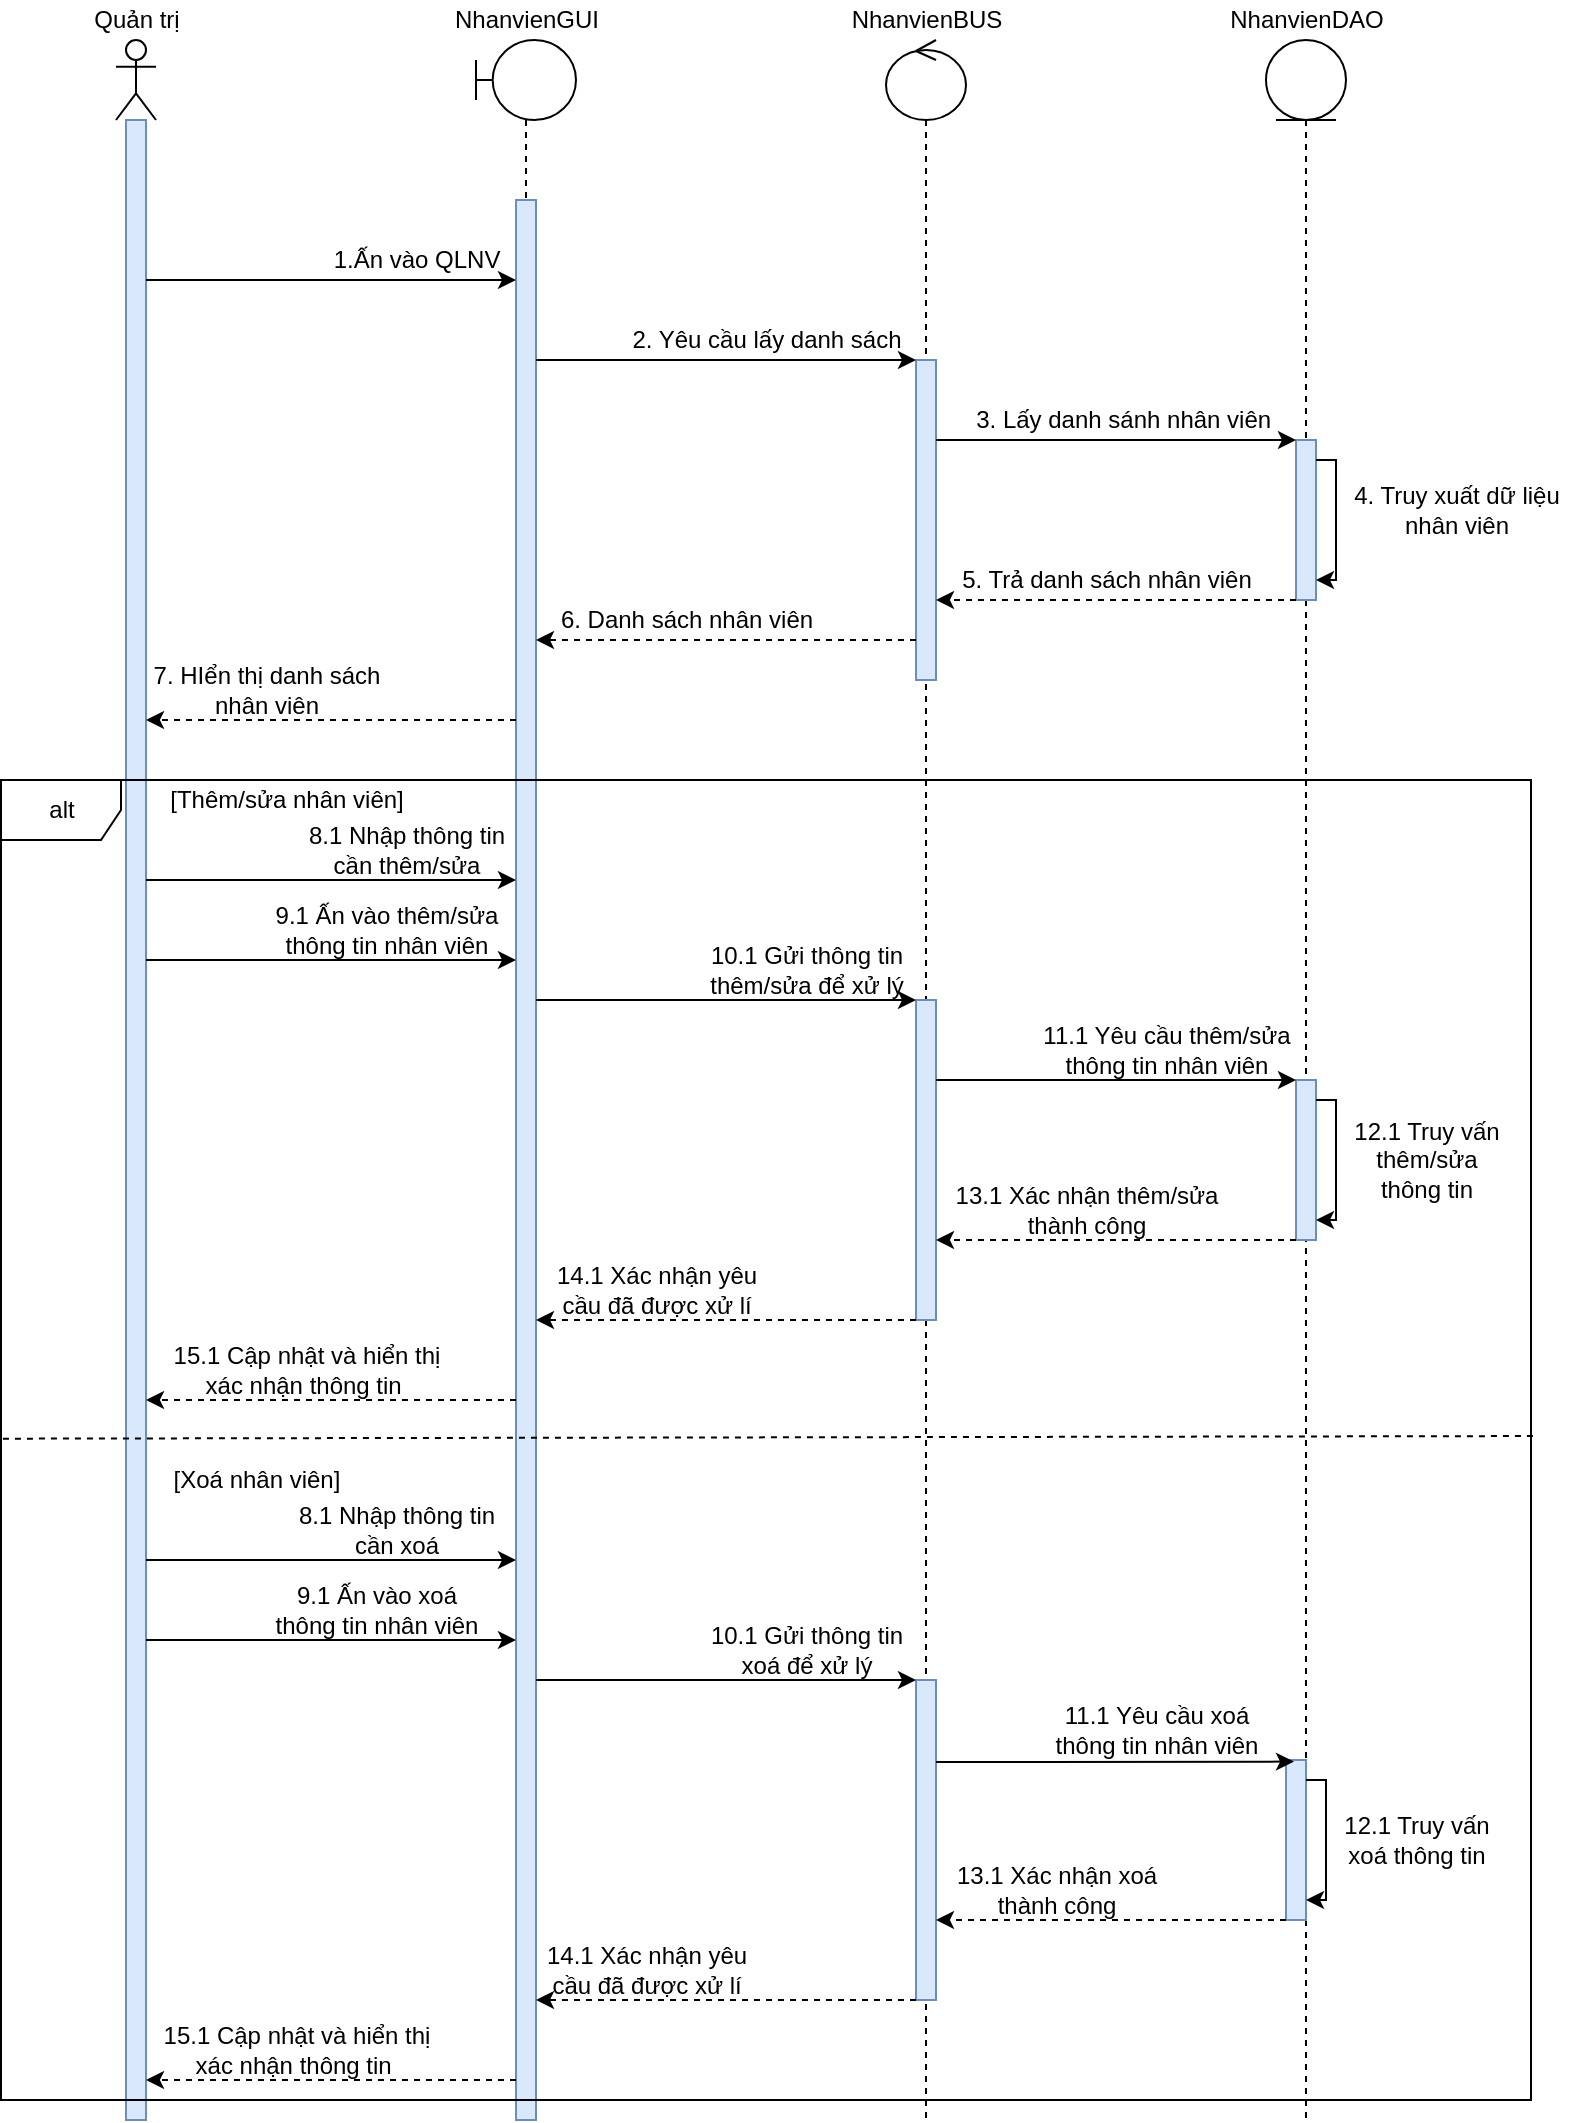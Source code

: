 <mxfile version="16.5.1" type="device"><diagram id="u0hKsZXPfIuquh2E1AJ1" name="Page-1"><mxGraphModel dx="1102" dy="905" grid="1" gridSize="10" guides="1" tooltips="1" connect="1" arrows="1" fold="1" page="1" pageScale="1" pageWidth="850" pageHeight="1100" math="0" shadow="0"><root><mxCell id="0"/><mxCell id="1" parent="0"/><mxCell id="C83Pxi--m1tb0xYPi-4x-1" value="" style="shape=umlLifeline;participant=umlActor;perimeter=lifelinePerimeter;whiteSpace=wrap;html=1;container=1;collapsible=0;recursiveResize=0;verticalAlign=top;spacingTop=36;outlineConnect=0;" parent="1" vertex="1"><mxGeometry x="130" y="280" width="20" height="1040" as="geometry"/></mxCell><mxCell id="C83Pxi--m1tb0xYPi-4x-2" value="" style="html=1;points=[];perimeter=orthogonalPerimeter;fillColor=#dae8fc;strokeColor=#6c8ebf;" parent="C83Pxi--m1tb0xYPi-4x-1" vertex="1"><mxGeometry x="5" y="40" width="10" height="1000" as="geometry"/></mxCell><mxCell id="C83Pxi--m1tb0xYPi-4x-3" value="Quản trị" style="text;html=1;align=center;verticalAlign=middle;resizable=0;points=[];autosize=1;strokeColor=none;fillColor=none;" parent="1" vertex="1"><mxGeometry x="110" y="260" width="60" height="20" as="geometry"/></mxCell><mxCell id="C83Pxi--m1tb0xYPi-4x-4" value="" style="shape=umlLifeline;participant=umlBoundary;perimeter=lifelinePerimeter;whiteSpace=wrap;html=1;container=1;collapsible=0;recursiveResize=0;verticalAlign=top;spacingTop=36;outlineConnect=0;" parent="1" vertex="1"><mxGeometry x="310" y="280" width="50" height="1040" as="geometry"/></mxCell><mxCell id="C83Pxi--m1tb0xYPi-4x-5" value="" style="html=1;points=[];perimeter=orthogonalPerimeter;fillColor=#dae8fc;strokeColor=#6c8ebf;" parent="C83Pxi--m1tb0xYPi-4x-4" vertex="1"><mxGeometry x="20" y="80" width="10" height="960" as="geometry"/></mxCell><mxCell id="C83Pxi--m1tb0xYPi-4x-6" value="" style="shape=umlLifeline;participant=umlControl;perimeter=lifelinePerimeter;whiteSpace=wrap;html=1;container=1;collapsible=0;recursiveResize=0;verticalAlign=top;spacingTop=36;outlineConnect=0;" parent="1" vertex="1"><mxGeometry x="515" y="280" width="40" height="1040" as="geometry"/></mxCell><mxCell id="C83Pxi--m1tb0xYPi-4x-7" value="" style="html=1;points=[];perimeter=orthogonalPerimeter;fillColor=#dae8fc;strokeColor=#6c8ebf;" parent="C83Pxi--m1tb0xYPi-4x-6" vertex="1"><mxGeometry x="15" y="160" width="10" height="160" as="geometry"/></mxCell><mxCell id="C83Pxi--m1tb0xYPi-4x-8" value="" style="html=1;points=[];perimeter=orthogonalPerimeter;fillColor=#dae8fc;strokeColor=#6c8ebf;" parent="C83Pxi--m1tb0xYPi-4x-6" vertex="1"><mxGeometry x="15" y="480" width="10" height="160" as="geometry"/></mxCell><mxCell id="C83Pxi--m1tb0xYPi-4x-9" value="" style="html=1;points=[];perimeter=orthogonalPerimeter;fillColor=#dae8fc;strokeColor=#6c8ebf;" parent="C83Pxi--m1tb0xYPi-4x-6" vertex="1"><mxGeometry x="15" y="820" width="10" height="160" as="geometry"/></mxCell><mxCell id="C83Pxi--m1tb0xYPi-4x-10" value="NhanvienGUI" style="text;html=1;align=center;verticalAlign=middle;resizable=0;points=[];autosize=1;strokeColor=none;fillColor=none;" parent="1" vertex="1"><mxGeometry x="290" y="260" width="90" height="20" as="geometry"/></mxCell><mxCell id="C83Pxi--m1tb0xYPi-4x-11" value="NhanvienBUS" style="text;html=1;align=center;verticalAlign=middle;resizable=0;points=[];autosize=1;strokeColor=none;fillColor=none;" parent="1" vertex="1"><mxGeometry x="490" y="260" width="90" height="20" as="geometry"/></mxCell><mxCell id="C83Pxi--m1tb0xYPi-4x-12" style="edgeStyle=orthogonalEdgeStyle;rounded=0;orthogonalLoop=1;jettySize=auto;html=1;" parent="1" source="C83Pxi--m1tb0xYPi-4x-2" target="C83Pxi--m1tb0xYPi-4x-5" edge="1"><mxGeometry relative="1" as="geometry"><Array as="points"><mxPoint x="230" y="400"/><mxPoint x="230" y="400"/></Array></mxGeometry></mxCell><mxCell id="C83Pxi--m1tb0xYPi-4x-13" value="1.Ấn vào QLNV" style="text;html=1;align=center;verticalAlign=middle;resizable=0;points=[];autosize=1;strokeColor=none;fillColor=none;" parent="1" vertex="1"><mxGeometry x="230" y="380" width="100" height="20" as="geometry"/></mxCell><mxCell id="C83Pxi--m1tb0xYPi-4x-14" value="" style="shape=umlLifeline;participant=umlEntity;perimeter=lifelinePerimeter;whiteSpace=wrap;html=1;container=1;collapsible=0;recursiveResize=0;verticalAlign=top;spacingTop=36;outlineConnect=0;" parent="1" vertex="1"><mxGeometry x="705" y="280" width="40" height="1040" as="geometry"/></mxCell><mxCell id="C83Pxi--m1tb0xYPi-4x-15" value="" style="html=1;points=[];perimeter=orthogonalPerimeter;fillColor=#dae8fc;strokeColor=#6c8ebf;" parent="C83Pxi--m1tb0xYPi-4x-14" vertex="1"><mxGeometry x="15" y="200" width="10" height="80" as="geometry"/></mxCell><mxCell id="C83Pxi--m1tb0xYPi-4x-16" style="edgeStyle=orthogonalEdgeStyle;rounded=0;orthogonalLoop=1;jettySize=auto;html=1;" parent="C83Pxi--m1tb0xYPi-4x-14" source="C83Pxi--m1tb0xYPi-4x-15" target="C83Pxi--m1tb0xYPi-4x-15" edge="1"><mxGeometry relative="1" as="geometry"><Array as="points"><mxPoint x="35" y="210"/></Array></mxGeometry></mxCell><mxCell id="C83Pxi--m1tb0xYPi-4x-17" value="" style="html=1;points=[];perimeter=orthogonalPerimeter;fillColor=#dae8fc;strokeColor=#6c8ebf;" parent="C83Pxi--m1tb0xYPi-4x-14" vertex="1"><mxGeometry x="15" y="520" width="10" height="80" as="geometry"/></mxCell><mxCell id="C83Pxi--m1tb0xYPi-4x-18" style="edgeStyle=orthogonalEdgeStyle;rounded=0;orthogonalLoop=1;jettySize=auto;html=1;" parent="C83Pxi--m1tb0xYPi-4x-14" source="C83Pxi--m1tb0xYPi-4x-17" target="C83Pxi--m1tb0xYPi-4x-17" edge="1"><mxGeometry relative="1" as="geometry"><Array as="points"><mxPoint x="35" y="530"/></Array></mxGeometry></mxCell><mxCell id="C83Pxi--m1tb0xYPi-4x-19" value="NhanvienDAO" style="text;html=1;align=center;verticalAlign=middle;resizable=0;points=[];autosize=1;strokeColor=none;fillColor=none;" parent="1" vertex="1"><mxGeometry x="680" y="260" width="90" height="20" as="geometry"/></mxCell><mxCell id="C83Pxi--m1tb0xYPi-4x-20" style="edgeStyle=orthogonalEdgeStyle;rounded=0;orthogonalLoop=1;jettySize=auto;html=1;" parent="1" source="C83Pxi--m1tb0xYPi-4x-5" target="C83Pxi--m1tb0xYPi-4x-7" edge="1"><mxGeometry relative="1" as="geometry"><Array as="points"><mxPoint x="460" y="440"/><mxPoint x="460" y="440"/></Array><mxPoint x="530" y="400" as="targetPoint"/></mxGeometry></mxCell><mxCell id="C83Pxi--m1tb0xYPi-4x-21" value="2. Yêu cầu lấy danh sách" style="text;html=1;align=center;verticalAlign=middle;resizable=0;points=[];autosize=1;strokeColor=none;fillColor=none;" parent="1" vertex="1"><mxGeometry x="380" y="420" width="150" height="20" as="geometry"/></mxCell><mxCell id="C83Pxi--m1tb0xYPi-4x-22" style="edgeStyle=orthogonalEdgeStyle;rounded=0;orthogonalLoop=1;jettySize=auto;html=1;" parent="1" source="C83Pxi--m1tb0xYPi-4x-7" target="C83Pxi--m1tb0xYPi-4x-15" edge="1"><mxGeometry relative="1" as="geometry"><Array as="points"><mxPoint x="630" y="480"/><mxPoint x="630" y="480"/></Array></mxGeometry></mxCell><mxCell id="C83Pxi--m1tb0xYPi-4x-23" value="3. Lấy danh sánh nhân viên&amp;nbsp;" style="text;html=1;align=center;verticalAlign=middle;resizable=0;points=[];autosize=1;strokeColor=none;fillColor=none;" parent="1" vertex="1"><mxGeometry x="550" y="460" width="170" height="20" as="geometry"/></mxCell><mxCell id="C83Pxi--m1tb0xYPi-4x-24" value="4. Truy xuất dữ liệu&lt;br&gt;nhân viên" style="text;html=1;align=center;verticalAlign=middle;resizable=0;points=[];autosize=1;strokeColor=none;fillColor=none;" parent="1" vertex="1"><mxGeometry x="740" y="500" width="120" height="30" as="geometry"/></mxCell><mxCell id="C83Pxi--m1tb0xYPi-4x-25" style="edgeStyle=orthogonalEdgeStyle;rounded=0;orthogonalLoop=1;jettySize=auto;html=1;dashed=1;" parent="1" source="C83Pxi--m1tb0xYPi-4x-15" target="C83Pxi--m1tb0xYPi-4x-7" edge="1"><mxGeometry relative="1" as="geometry"><Array as="points"><mxPoint x="680" y="560"/><mxPoint x="680" y="560"/></Array></mxGeometry></mxCell><mxCell id="C83Pxi--m1tb0xYPi-4x-26" value="5. Trả danh sách nhân viên" style="text;html=1;align=center;verticalAlign=middle;resizable=0;points=[];autosize=1;strokeColor=none;fillColor=none;" parent="1" vertex="1"><mxGeometry x="545" y="540" width="160" height="20" as="geometry"/></mxCell><mxCell id="C83Pxi--m1tb0xYPi-4x-27" style="edgeStyle=orthogonalEdgeStyle;rounded=0;orthogonalLoop=1;jettySize=auto;html=1;dashed=1;" parent="1" source="C83Pxi--m1tb0xYPi-4x-7" target="C83Pxi--m1tb0xYPi-4x-5" edge="1"><mxGeometry relative="1" as="geometry"><Array as="points"><mxPoint x="440" y="580"/><mxPoint x="440" y="580"/></Array></mxGeometry></mxCell><mxCell id="C83Pxi--m1tb0xYPi-4x-28" value="6. Danh sách nhân viên" style="text;html=1;align=center;verticalAlign=middle;resizable=0;points=[];autosize=1;strokeColor=none;fillColor=none;" parent="1" vertex="1"><mxGeometry x="345" y="560" width="140" height="20" as="geometry"/></mxCell><mxCell id="C83Pxi--m1tb0xYPi-4x-29" style="edgeStyle=orthogonalEdgeStyle;rounded=0;orthogonalLoop=1;jettySize=auto;html=1;dashed=1;" parent="1" source="C83Pxi--m1tb0xYPi-4x-5" target="C83Pxi--m1tb0xYPi-4x-2" edge="1"><mxGeometry relative="1" as="geometry"><Array as="points"><mxPoint x="240" y="620"/><mxPoint x="240" y="620"/></Array></mxGeometry></mxCell><mxCell id="C83Pxi--m1tb0xYPi-4x-30" value="7. HIển thị danh sách&lt;br&gt;nhân viên" style="text;html=1;align=center;verticalAlign=middle;resizable=0;points=[];autosize=1;strokeColor=none;fillColor=none;" parent="1" vertex="1"><mxGeometry x="140" y="590" width="130" height="30" as="geometry"/></mxCell><mxCell id="C83Pxi--m1tb0xYPi-4x-31" style="edgeStyle=orthogonalEdgeStyle;rounded=0;orthogonalLoop=1;jettySize=auto;html=1;" parent="1" source="C83Pxi--m1tb0xYPi-4x-2" target="C83Pxi--m1tb0xYPi-4x-5" edge="1"><mxGeometry relative="1" as="geometry"><Array as="points"><mxPoint x="240" y="740"/><mxPoint x="240" y="740"/></Array></mxGeometry></mxCell><mxCell id="C83Pxi--m1tb0xYPi-4x-32" value="9.1 Ấn vào thêm/sửa&lt;br&gt;thông tin nhân viên" style="text;html=1;align=center;verticalAlign=middle;resizable=0;points=[];autosize=1;strokeColor=none;fillColor=none;" parent="1" vertex="1"><mxGeometry x="200" y="710" width="130" height="30" as="geometry"/></mxCell><mxCell id="C83Pxi--m1tb0xYPi-4x-33" style="edgeStyle=orthogonalEdgeStyle;rounded=0;orthogonalLoop=1;jettySize=auto;html=1;" parent="1" source="C83Pxi--m1tb0xYPi-4x-5" target="C83Pxi--m1tb0xYPi-4x-8" edge="1"><mxGeometry relative="1" as="geometry"><Array as="points"><mxPoint x="490" y="760"/><mxPoint x="490" y="760"/></Array></mxGeometry></mxCell><mxCell id="C83Pxi--m1tb0xYPi-4x-34" value="10.1 Gửi thông tin&lt;br&gt;thêm/sửa để xử lý" style="text;html=1;align=center;verticalAlign=middle;resizable=0;points=[];autosize=1;strokeColor=none;fillColor=none;" parent="1" vertex="1"><mxGeometry x="420" y="730" width="110" height="30" as="geometry"/></mxCell><mxCell id="C83Pxi--m1tb0xYPi-4x-35" style="edgeStyle=orthogonalEdgeStyle;rounded=0;orthogonalLoop=1;jettySize=auto;html=1;" parent="1" source="C83Pxi--m1tb0xYPi-4x-8" target="C83Pxi--m1tb0xYPi-4x-17" edge="1"><mxGeometry relative="1" as="geometry"><Array as="points"><mxPoint x="580" y="800"/><mxPoint x="580" y="800"/></Array></mxGeometry></mxCell><mxCell id="C83Pxi--m1tb0xYPi-4x-36" value="11.1 Yêu cầu thêm/sửa&lt;br&gt;thông tin nhân viên" style="text;html=1;align=center;verticalAlign=middle;resizable=0;points=[];autosize=1;strokeColor=none;fillColor=none;" parent="1" vertex="1"><mxGeometry x="585" y="770" width="140" height="30" as="geometry"/></mxCell><mxCell id="C83Pxi--m1tb0xYPi-4x-37" value="12.1 Truy vấn&lt;br&gt;thêm/sửa&lt;br&gt;thông tin" style="text;html=1;align=center;verticalAlign=middle;resizable=0;points=[];autosize=1;strokeColor=none;fillColor=none;" parent="1" vertex="1"><mxGeometry x="740" y="815" width="90" height="50" as="geometry"/></mxCell><mxCell id="C83Pxi--m1tb0xYPi-4x-38" style="edgeStyle=orthogonalEdgeStyle;rounded=0;orthogonalLoop=1;jettySize=auto;html=1;dashed=1;" parent="1" source="C83Pxi--m1tb0xYPi-4x-17" target="C83Pxi--m1tb0xYPi-4x-8" edge="1"><mxGeometry relative="1" as="geometry"><Array as="points"><mxPoint x="590" y="880"/><mxPoint x="590" y="880"/></Array></mxGeometry></mxCell><mxCell id="C83Pxi--m1tb0xYPi-4x-39" value="13.1 Xác nhận thêm/sửa&lt;br&gt;thành công" style="text;html=1;align=center;verticalAlign=middle;resizable=0;points=[];autosize=1;strokeColor=none;fillColor=none;" parent="1" vertex="1"><mxGeometry x="540" y="850" width="150" height="30" as="geometry"/></mxCell><mxCell id="C83Pxi--m1tb0xYPi-4x-40" style="edgeStyle=orthogonalEdgeStyle;rounded=0;orthogonalLoop=1;jettySize=auto;html=1;dashed=1;" parent="1" source="C83Pxi--m1tb0xYPi-4x-8" target="C83Pxi--m1tb0xYPi-4x-5" edge="1"><mxGeometry relative="1" as="geometry"><Array as="points"><mxPoint x="440" y="920"/><mxPoint x="440" y="920"/></Array></mxGeometry></mxCell><mxCell id="C83Pxi--m1tb0xYPi-4x-41" value="14.1 Xác nhận yêu &lt;br&gt;cầu đã được xử lí" style="text;html=1;align=center;verticalAlign=middle;resizable=0;points=[];autosize=1;strokeColor=none;fillColor=none;" parent="1" vertex="1"><mxGeometry x="340" y="890" width="120" height="30" as="geometry"/></mxCell><mxCell id="C83Pxi--m1tb0xYPi-4x-42" style="edgeStyle=orthogonalEdgeStyle;rounded=0;orthogonalLoop=1;jettySize=auto;html=1;" parent="1" source="C83Pxi--m1tb0xYPi-4x-2" target="C83Pxi--m1tb0xYPi-4x-5" edge="1"><mxGeometry relative="1" as="geometry"><Array as="points"><mxPoint x="240" y="700"/><mxPoint x="240" y="700"/></Array></mxGeometry></mxCell><mxCell id="C83Pxi--m1tb0xYPi-4x-43" value="8.1 Nhập thông tin &lt;br&gt;cần thêm/sửa" style="text;html=1;align=center;verticalAlign=middle;resizable=0;points=[];autosize=1;strokeColor=none;fillColor=none;" parent="1" vertex="1"><mxGeometry x="220" y="670" width="110" height="30" as="geometry"/></mxCell><mxCell id="C83Pxi--m1tb0xYPi-4x-44" style="edgeStyle=orthogonalEdgeStyle;rounded=0;orthogonalLoop=1;jettySize=auto;html=1;dashed=1;" parent="1" source="C83Pxi--m1tb0xYPi-4x-5" target="C83Pxi--m1tb0xYPi-4x-2" edge="1"><mxGeometry relative="1" as="geometry"><Array as="points"><mxPoint x="230" y="960"/><mxPoint x="230" y="960"/></Array></mxGeometry></mxCell><mxCell id="C83Pxi--m1tb0xYPi-4x-45" value="15.1 Cập nhật và hiển thị &lt;br&gt;xác nhận thông tin&amp;nbsp;" style="text;html=1;align=center;verticalAlign=middle;resizable=0;points=[];autosize=1;strokeColor=none;fillColor=none;" parent="1" vertex="1"><mxGeometry x="150" y="930" width="150" height="30" as="geometry"/></mxCell><mxCell id="C83Pxi--m1tb0xYPi-4x-46" value="" style="html=1;points=[];perimeter=orthogonalPerimeter;fillColor=#dae8fc;strokeColor=#6c8ebf;" parent="1" vertex="1"><mxGeometry x="715" y="1140" width="10" height="80" as="geometry"/></mxCell><mxCell id="C83Pxi--m1tb0xYPi-4x-47" style="edgeStyle=orthogonalEdgeStyle;rounded=0;orthogonalLoop=1;jettySize=auto;html=1;" parent="1" source="C83Pxi--m1tb0xYPi-4x-46" target="C83Pxi--m1tb0xYPi-4x-46" edge="1"><mxGeometry relative="1" as="geometry"><Array as="points"><mxPoint x="735" y="1150"/></Array></mxGeometry></mxCell><mxCell id="C83Pxi--m1tb0xYPi-4x-48" style="edgeStyle=orthogonalEdgeStyle;rounded=0;orthogonalLoop=1;jettySize=auto;html=1;" parent="1" source="C83Pxi--m1tb0xYPi-4x-2" target="C83Pxi--m1tb0xYPi-4x-5" edge="1"><mxGeometry relative="1" as="geometry"><mxPoint x="140" y="1080.059" as="sourcePoint"/><mxPoint x="325" y="1080.059" as="targetPoint"/><Array as="points"><mxPoint x="240" y="1080"/><mxPoint x="240" y="1080"/></Array></mxGeometry></mxCell><mxCell id="C83Pxi--m1tb0xYPi-4x-49" value="9.1 Ấn vào xoá&lt;br&gt;thông tin nhân viên" style="text;html=1;align=center;verticalAlign=middle;resizable=0;points=[];autosize=1;strokeColor=none;fillColor=none;" parent="1" vertex="1"><mxGeometry x="200" y="1050" width="120" height="30" as="geometry"/></mxCell><mxCell id="C83Pxi--m1tb0xYPi-4x-50" style="edgeStyle=orthogonalEdgeStyle;rounded=0;orthogonalLoop=1;jettySize=auto;html=1;" parent="1" source="C83Pxi--m1tb0xYPi-4x-5" target="C83Pxi--m1tb0xYPi-4x-9" edge="1"><mxGeometry relative="1" as="geometry"><mxPoint x="335" y="1100.059" as="sourcePoint"/><mxPoint x="525" y="1100.059" as="targetPoint"/><Array as="points"><mxPoint x="380" y="1100"/><mxPoint x="380" y="1100"/></Array></mxGeometry></mxCell><mxCell id="C83Pxi--m1tb0xYPi-4x-51" value="10.1 Gửi thông tin&lt;br&gt;xoá để xử lý" style="text;html=1;align=center;verticalAlign=middle;resizable=0;points=[];autosize=1;strokeColor=none;fillColor=none;" parent="1" vertex="1"><mxGeometry x="420" y="1070" width="110" height="30" as="geometry"/></mxCell><mxCell id="C83Pxi--m1tb0xYPi-4x-52" style="edgeStyle=orthogonalEdgeStyle;rounded=0;orthogonalLoop=1;jettySize=auto;html=1;entryX=0.4;entryY=0.01;entryDx=0;entryDy=0;entryPerimeter=0;" parent="1" source="C83Pxi--m1tb0xYPi-4x-9" target="C83Pxi--m1tb0xYPi-4x-46" edge="1"><mxGeometry relative="1" as="geometry"><mxPoint x="535" y="1140.059" as="sourcePoint"/><Array as="points"><mxPoint x="590" y="1141"/><mxPoint x="590" y="1141"/></Array></mxGeometry></mxCell><mxCell id="C83Pxi--m1tb0xYPi-4x-53" value="11.1 Yêu cầu xoá&lt;br&gt;thông tin nhân viên" style="text;html=1;align=center;verticalAlign=middle;resizable=0;points=[];autosize=1;strokeColor=none;fillColor=none;" parent="1" vertex="1"><mxGeometry x="590" y="1110" width="120" height="30" as="geometry"/></mxCell><mxCell id="C83Pxi--m1tb0xYPi-4x-54" value="12.1 Truy vấn&lt;br&gt;xoá thông tin" style="text;html=1;align=center;verticalAlign=middle;resizable=0;points=[];autosize=1;strokeColor=none;fillColor=none;" parent="1" vertex="1"><mxGeometry x="735" y="1165" width="90" height="30" as="geometry"/></mxCell><mxCell id="C83Pxi--m1tb0xYPi-4x-55" style="edgeStyle=orthogonalEdgeStyle;rounded=0;orthogonalLoop=1;jettySize=auto;html=1;dashed=1;" parent="1" source="C83Pxi--m1tb0xYPi-4x-46" target="C83Pxi--m1tb0xYPi-4x-9" edge="1"><mxGeometry relative="1" as="geometry"><mxPoint x="535" y="1220.059" as="targetPoint"/><Array as="points"><mxPoint x="630" y="1220"/><mxPoint x="630" y="1220"/></Array><mxPoint x="720" y="1180" as="sourcePoint"/></mxGeometry></mxCell><mxCell id="C83Pxi--m1tb0xYPi-4x-56" value="13.1 Xác nhận xoá&lt;br&gt;thành công" style="text;html=1;align=center;verticalAlign=middle;resizable=0;points=[];autosize=1;strokeColor=none;fillColor=none;" parent="1" vertex="1"><mxGeometry x="540" y="1190" width="120" height="30" as="geometry"/></mxCell><mxCell id="C83Pxi--m1tb0xYPi-4x-57" style="edgeStyle=orthogonalEdgeStyle;rounded=0;orthogonalLoop=1;jettySize=auto;html=1;dashed=1;" parent="1" source="C83Pxi--m1tb0xYPi-4x-9" target="C83Pxi--m1tb0xYPi-4x-5" edge="1"><mxGeometry relative="1" as="geometry"><mxPoint x="525" y="1260.059" as="sourcePoint"/><mxPoint x="335" y="1260.059" as="targetPoint"/><Array as="points"><mxPoint x="440" y="1260"/><mxPoint x="440" y="1260"/></Array></mxGeometry></mxCell><mxCell id="C83Pxi--m1tb0xYPi-4x-58" value="14.1 Xác nhận yêu &lt;br&gt;cầu đã được xử lí" style="text;html=1;align=center;verticalAlign=middle;resizable=0;points=[];autosize=1;strokeColor=none;fillColor=none;" parent="1" vertex="1"><mxGeometry x="335" y="1230" width="120" height="30" as="geometry"/></mxCell><mxCell id="C83Pxi--m1tb0xYPi-4x-59" style="edgeStyle=orthogonalEdgeStyle;rounded=0;orthogonalLoop=1;jettySize=auto;html=1;" parent="1" source="C83Pxi--m1tb0xYPi-4x-2" target="C83Pxi--m1tb0xYPi-4x-5" edge="1"><mxGeometry relative="1" as="geometry"><mxPoint x="140" y="1040.059" as="sourcePoint"/><mxPoint x="325" y="1040.059" as="targetPoint"/><Array as="points"><mxPoint x="250" y="1040"/><mxPoint x="250" y="1040"/></Array></mxGeometry></mxCell><mxCell id="C83Pxi--m1tb0xYPi-4x-60" value="8.1 Nhập thông tin &lt;br&gt;cần xoá" style="text;html=1;align=center;verticalAlign=middle;resizable=0;points=[];autosize=1;strokeColor=none;fillColor=none;" parent="1" vertex="1"><mxGeometry x="215" y="1010" width="110" height="30" as="geometry"/></mxCell><mxCell id="C83Pxi--m1tb0xYPi-4x-61" style="edgeStyle=orthogonalEdgeStyle;rounded=0;orthogonalLoop=1;jettySize=auto;html=1;dashed=1;" parent="1" source="C83Pxi--m1tb0xYPi-4x-5" target="C83Pxi--m1tb0xYPi-4x-2" edge="1"><mxGeometry relative="1" as="geometry"><mxPoint x="325" y="1300.059" as="sourcePoint"/><mxPoint x="140" y="1300.059" as="targetPoint"/><Array as="points"><mxPoint x="250" y="1300"/><mxPoint x="250" y="1300"/></Array></mxGeometry></mxCell><mxCell id="C83Pxi--m1tb0xYPi-4x-62" value="15.1 Cập nhật và hiển thị &lt;br&gt;xác nhận thông tin&amp;nbsp;" style="text;html=1;align=center;verticalAlign=middle;resizable=0;points=[];autosize=1;strokeColor=none;fillColor=none;" parent="1" vertex="1"><mxGeometry x="145" y="1270" width="150" height="30" as="geometry"/></mxCell><mxCell id="C83Pxi--m1tb0xYPi-4x-64" value="[Thêm/sửa nhân viên]" style="text;html=1;align=center;verticalAlign=middle;resizable=0;points=[];autosize=1;strokeColor=none;fillColor=none;" parent="1" vertex="1"><mxGeometry x="150" y="650" width="130" height="20" as="geometry"/></mxCell><mxCell id="C83Pxi--m1tb0xYPi-4x-65" value="[Xoá nhân viên]" style="text;html=1;align=center;verticalAlign=middle;resizable=0;points=[];autosize=1;strokeColor=none;fillColor=none;" parent="1" vertex="1"><mxGeometry x="150" y="990" width="100" height="20" as="geometry"/></mxCell><mxCell id="C83Pxi--m1tb0xYPi-4x-66" value="" style="endArrow=none;dashed=1;html=1;rounded=0;exitX=-0.002;exitY=0.499;exitDx=0;exitDy=0;exitPerimeter=0;entryX=1;entryY=0.497;entryDx=0;entryDy=0;entryPerimeter=0;" parent="1" edge="1"><mxGeometry width="50" height="50" relative="1" as="geometry"><mxPoint x="73.47" y="979.34" as="sourcePoint"/><mxPoint x="840" y="978.02" as="targetPoint"/></mxGeometry></mxCell><mxCell id="C83Pxi--m1tb0xYPi-4x-68" value="alt" style="shape=umlFrame;whiteSpace=wrap;html=1;" parent="1" vertex="1"><mxGeometry x="72.5" y="650" width="765" height="660" as="geometry"/></mxCell></root></mxGraphModel></diagram></mxfile>